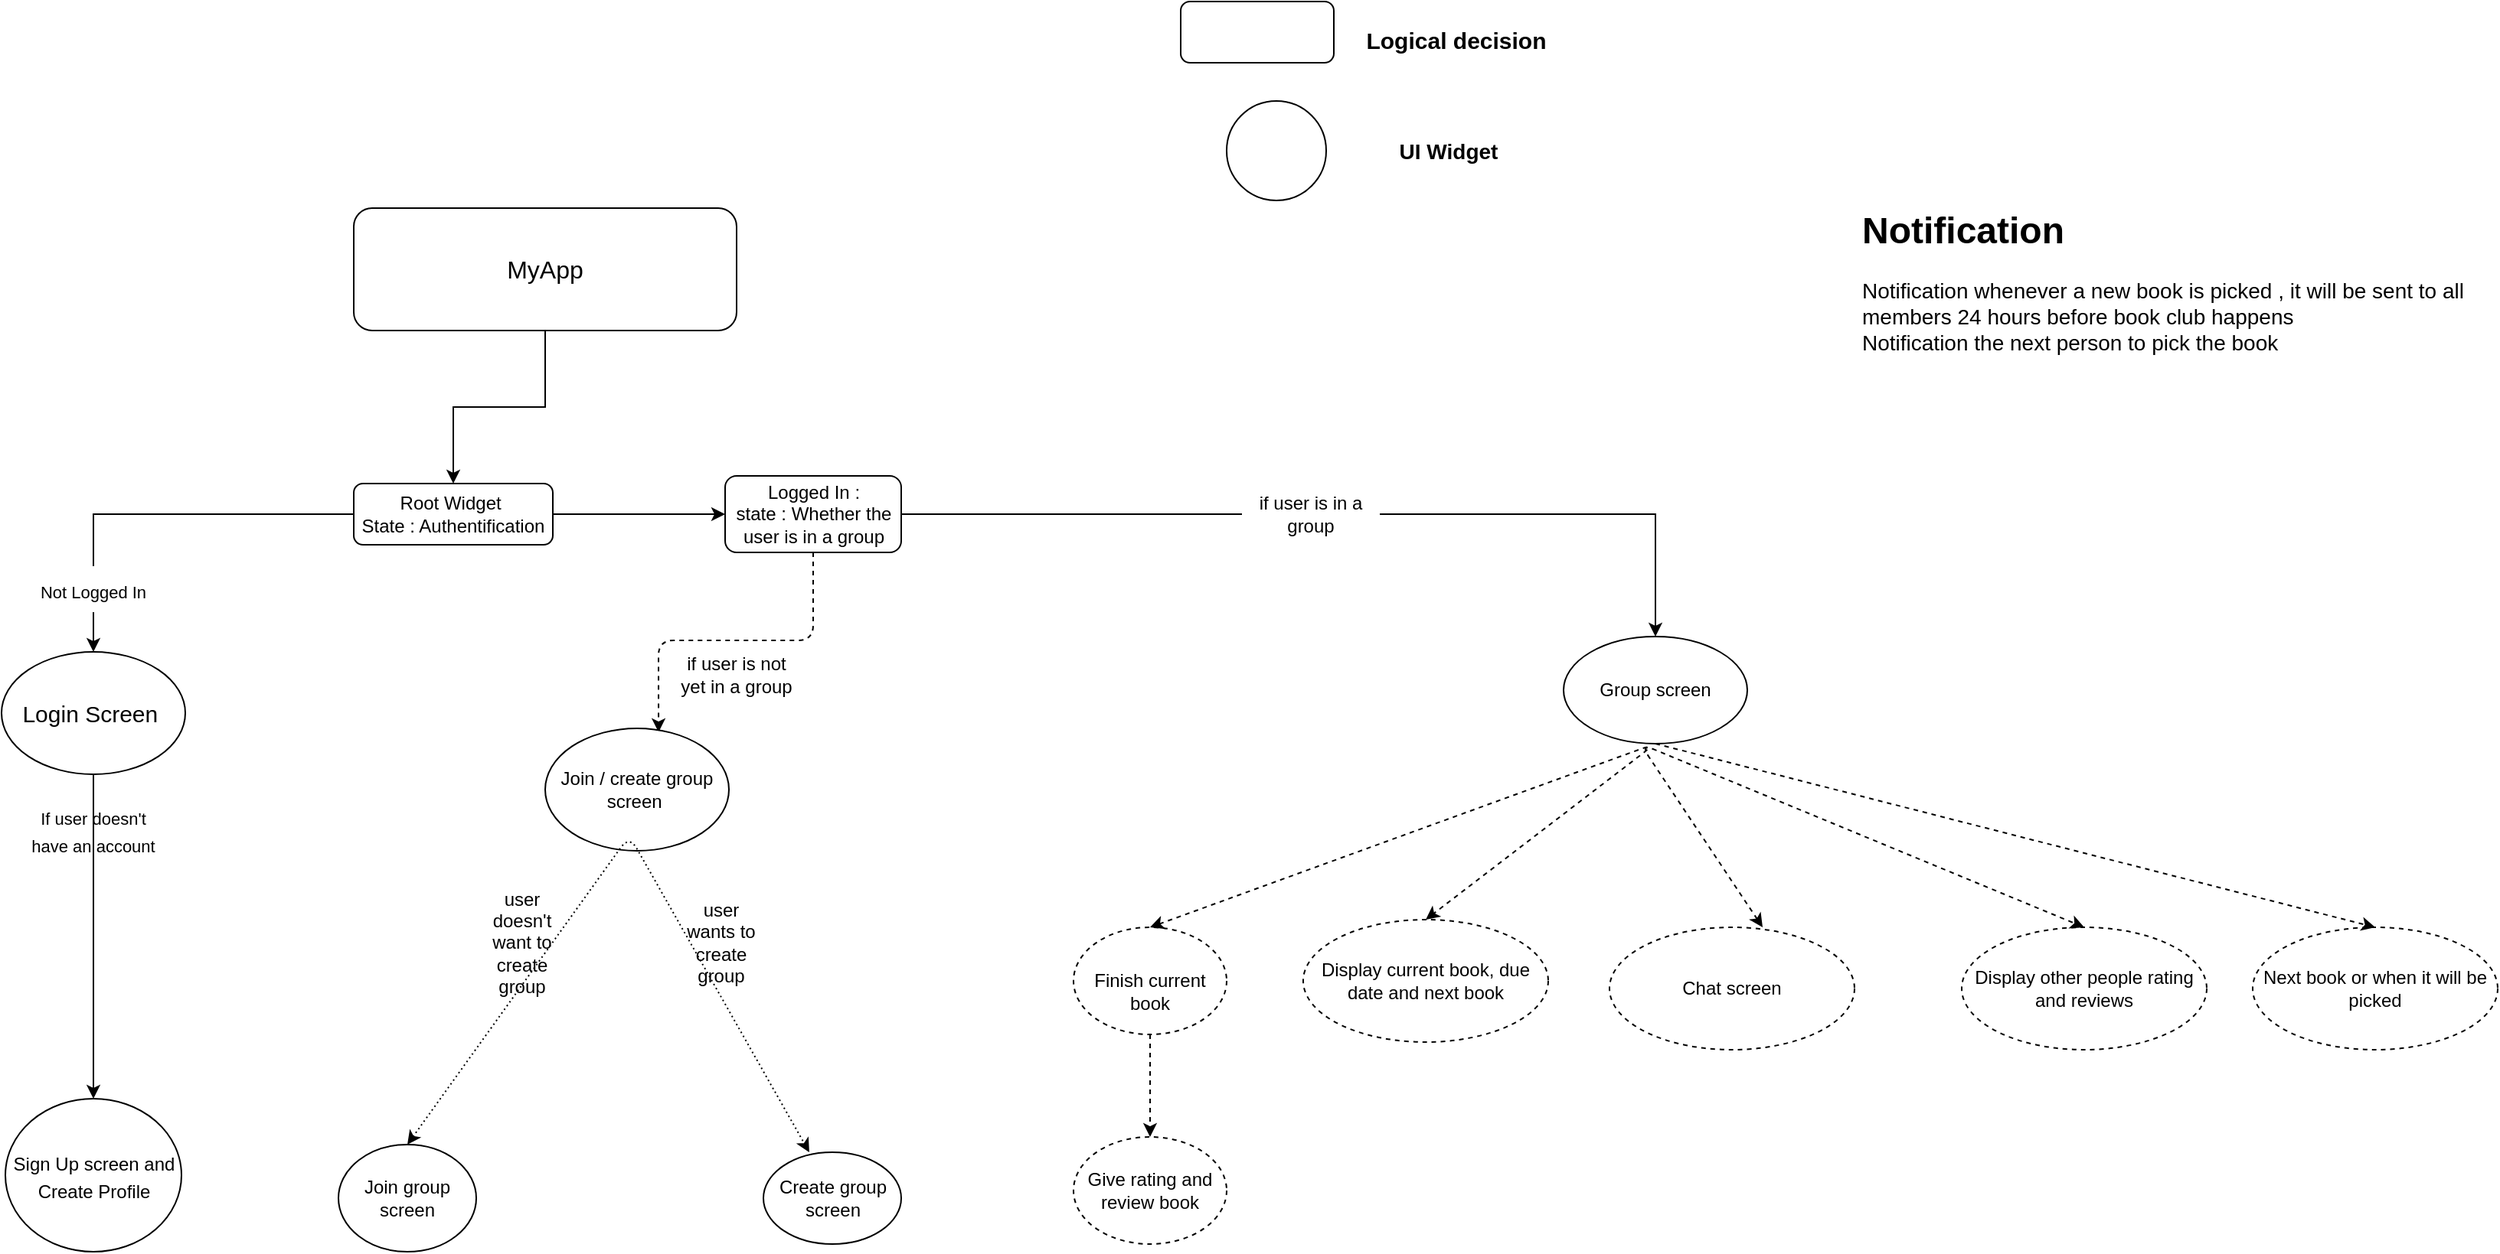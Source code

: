 <mxfile version="20.0.1" type="device"><diagram id="xmhl7Cn9mCqV5S2Bn3-E" name="Page-1"><mxGraphModel dx="1483" dy="816" grid="1" gridSize="10" guides="1" tooltips="1" connect="1" arrows="1" fold="1" page="1" pageScale="1" pageWidth="1169" pageHeight="827" math="0" shadow="0"><root><mxCell id="0"/><mxCell id="1" parent="0"/><mxCell id="lmEFsF080TP9N8prX-3m-1" value="" style="rounded=1;whiteSpace=wrap;html=1;" vertex="1" parent="1"><mxGeometry x="940" y="15" width="100" height="40" as="geometry"/></mxCell><mxCell id="lmEFsF080TP9N8prX-3m-2" value="" style="ellipse;whiteSpace=wrap;html=1;aspect=fixed;" vertex="1" parent="1"><mxGeometry x="970" y="80" width="65" height="65" as="geometry"/></mxCell><mxCell id="lmEFsF080TP9N8prX-3m-3" value="&lt;b&gt;&lt;font style=&quot;font-size: 14px;&quot;&gt;UI Widget&lt;/font&gt;&lt;/b&gt;" style="text;html=1;strokeColor=none;fillColor=none;align=center;verticalAlign=middle;whiteSpace=wrap;rounded=0;" vertex="1" parent="1"><mxGeometry x="1080" y="97.5" width="70" height="30" as="geometry"/></mxCell><mxCell id="lmEFsF080TP9N8prX-3m-5" value="&lt;b&gt;&lt;font style=&quot;font-size: 15px;&quot;&gt;Logical decision&lt;/font&gt;&lt;/b&gt;" style="text;html=1;strokeColor=none;fillColor=none;align=center;verticalAlign=middle;whiteSpace=wrap;rounded=0;" vertex="1" parent="1"><mxGeometry x="1060" y="25" width="120" height="30" as="geometry"/></mxCell><mxCell id="lmEFsF080TP9N8prX-3m-11" value="" style="edgeStyle=orthogonalEdgeStyle;rounded=0;orthogonalLoop=1;jettySize=auto;html=1;fontSize=15;" edge="1" parent="1" source="lmEFsF080TP9N8prX-3m-9" target="lmEFsF080TP9N8prX-3m-10"><mxGeometry relative="1" as="geometry"/></mxCell><mxCell id="lmEFsF080TP9N8prX-3m-9" value="&lt;font style=&quot;font-size: 16px;&quot;&gt;MyApp&lt;/font&gt;" style="rounded=1;whiteSpace=wrap;html=1;" vertex="1" parent="1"><mxGeometry x="400" y="150" width="250" height="80" as="geometry"/></mxCell><mxCell id="lmEFsF080TP9N8prX-3m-16" style="edgeStyle=orthogonalEdgeStyle;rounded=0;orthogonalLoop=1;jettySize=auto;html=1;entryX=0.5;entryY=0;entryDx=0;entryDy=0;fontSize=15;startArrow=none;" edge="1" parent="1" source="lmEFsF080TP9N8prX-3m-17" target="lmEFsF080TP9N8prX-3m-12"><mxGeometry relative="1" as="geometry"/></mxCell><mxCell id="lmEFsF080TP9N8prX-3m-22" value="" style="edgeStyle=orthogonalEdgeStyle;rounded=0;orthogonalLoop=1;jettySize=auto;html=1;fontSize=12;" edge="1" parent="1" source="lmEFsF080TP9N8prX-3m-10" target="lmEFsF080TP9N8prX-3m-21"><mxGeometry relative="1" as="geometry"/></mxCell><mxCell id="lmEFsF080TP9N8prX-3m-10" value="Root Widget&amp;nbsp;&lt;br&gt;State : Authentification" style="rounded=1;whiteSpace=wrap;html=1;" vertex="1" parent="1"><mxGeometry x="400" y="330" width="130" height="40" as="geometry"/></mxCell><mxCell id="lmEFsF080TP9N8prX-3m-14" value="" style="edgeStyle=orthogonalEdgeStyle;rounded=0;orthogonalLoop=1;jettySize=auto;html=1;fontSize=15;" edge="1" parent="1" source="lmEFsF080TP9N8prX-3m-12" target="lmEFsF080TP9N8prX-3m-13"><mxGeometry relative="1" as="geometry"/></mxCell><mxCell id="lmEFsF080TP9N8prX-3m-12" value="Login Screen&amp;nbsp;" style="ellipse;whiteSpace=wrap;html=1;fontSize=15;" vertex="1" parent="1"><mxGeometry x="170" y="440" width="120" height="80" as="geometry"/></mxCell><mxCell id="lmEFsF080TP9N8prX-3m-13" value="&lt;font style=&quot;font-size: 12px;&quot;&gt;Sign Up screen and Create Profile&lt;/font&gt;" style="ellipse;whiteSpace=wrap;html=1;fontSize=15;" vertex="1" parent="1"><mxGeometry x="172.5" y="732" width="115" height="100" as="geometry"/></mxCell><mxCell id="lmEFsF080TP9N8prX-3m-17" value="&lt;font style=&quot;font-size: 11px;&quot;&gt;Not Logged In&lt;/font&gt;" style="text;html=1;strokeColor=none;fillColor=none;align=center;verticalAlign=middle;whiteSpace=wrap;rounded=0;fontSize=15;" vertex="1" parent="1"><mxGeometry x="190" y="384" width="80" height="30" as="geometry"/></mxCell><mxCell id="lmEFsF080TP9N8prX-3m-18" value="" style="edgeStyle=orthogonalEdgeStyle;rounded=0;orthogonalLoop=1;jettySize=auto;html=1;entryX=0.5;entryY=0;entryDx=0;entryDy=0;fontSize=15;endArrow=none;" edge="1" parent="1" source="lmEFsF080TP9N8prX-3m-10" target="lmEFsF080TP9N8prX-3m-17"><mxGeometry relative="1" as="geometry"><mxPoint x="400" y="350" as="sourcePoint"/><mxPoint x="220" y="460" as="targetPoint"/></mxGeometry></mxCell><mxCell id="lmEFsF080TP9N8prX-3m-20" value="&lt;font style=&quot;font-size: 11px;&quot;&gt;If user doesn't have an account&lt;br&gt;&lt;br&gt;&lt;/font&gt;" style="text;html=1;strokeColor=none;fillColor=none;align=center;verticalAlign=middle;whiteSpace=wrap;rounded=0;fontSize=15;" vertex="1" parent="1"><mxGeometry x="185" y="550" width="90" height="30" as="geometry"/></mxCell><mxCell id="lmEFsF080TP9N8prX-3m-27" style="edgeStyle=orthogonalEdgeStyle;rounded=0;orthogonalLoop=1;jettySize=auto;html=1;fontSize=12;startArrow=none;" edge="1" parent="1" source="lmEFsF080TP9N8prX-3m-58" target="lmEFsF080TP9N8prX-3m-24"><mxGeometry relative="1" as="geometry"/></mxCell><mxCell id="lmEFsF080TP9N8prX-3m-70" style="edgeStyle=orthogonalEdgeStyle;rounded=1;orthogonalLoop=1;jettySize=auto;html=1;entryX=0.617;entryY=0.031;entryDx=0;entryDy=0;entryPerimeter=0;dashed=1;fontSize=12;" edge="1" parent="1" source="lmEFsF080TP9N8prX-3m-21" target="lmEFsF080TP9N8prX-3m-23"><mxGeometry relative="1" as="geometry"/></mxCell><mxCell id="lmEFsF080TP9N8prX-3m-21" value="Logged In :&lt;br&gt;state : Whether the user is in a group" style="rounded=1;whiteSpace=wrap;html=1;fontSize=12;" vertex="1" parent="1"><mxGeometry x="642.5" y="325" width="115" height="50" as="geometry"/></mxCell><mxCell id="lmEFsF080TP9N8prX-3m-23" value="Join / create group screen&amp;nbsp;" style="ellipse;whiteSpace=wrap;html=1;fontSize=12;" vertex="1" parent="1"><mxGeometry x="525" y="490" width="120" height="80" as="geometry"/></mxCell><mxCell id="lmEFsF080TP9N8prX-3m-24" value="Group screen&lt;br&gt;" style="ellipse;whiteSpace=wrap;html=1;fontSize=12;" vertex="1" parent="1"><mxGeometry x="1190" y="430" width="120" height="70" as="geometry"/></mxCell><mxCell id="lmEFsF080TP9N8prX-3m-34" value="Join group screen" style="ellipse;whiteSpace=wrap;html=1;fontSize=12;" vertex="1" parent="1"><mxGeometry x="390" y="762" width="90" height="70" as="geometry"/></mxCell><mxCell id="lmEFsF080TP9N8prX-3m-35" value="Create group &lt;br&gt;screen" style="ellipse;whiteSpace=wrap;html=1;fontSize=12;" vertex="1" parent="1"><mxGeometry x="667.5" y="767" width="90" height="60" as="geometry"/></mxCell><mxCell id="lmEFsF080TP9N8prX-3m-39" value="" style="endArrow=classic;startArrow=classic;html=1;rounded=1;fontSize=12;entryX=0.333;entryY=0;entryDx=0;entryDy=0;entryPerimeter=0;exitX=0.5;exitY=0;exitDx=0;exitDy=0;dashed=1;dashPattern=1 2;" edge="1" parent="1" source="lmEFsF080TP9N8prX-3m-34" target="lmEFsF080TP9N8prX-3m-35"><mxGeometry width="50" height="50" relative="1" as="geometry"><mxPoint x="530" y="600" as="sourcePoint"/><mxPoint x="580" y="550" as="targetPoint"/><Array as="points"><mxPoint x="580" y="560"/></Array></mxGeometry></mxCell><mxCell id="lmEFsF080TP9N8prX-3m-40" value="user wants to create group&lt;br&gt;" style="text;html=1;strokeColor=none;fillColor=none;align=center;verticalAlign=middle;whiteSpace=wrap;rounded=0;fontSize=12;dashed=1;" vertex="1" parent="1"><mxGeometry x="610" y="615" width="60" height="30" as="geometry"/></mxCell><mxCell id="lmEFsF080TP9N8prX-3m-49" value="" style="edgeStyle=orthogonalEdgeStyle;rounded=1;orthogonalLoop=1;jettySize=auto;html=1;dashed=1;fontSize=12;" edge="1" parent="1" source="lmEFsF080TP9N8prX-3m-43" target="lmEFsF080TP9N8prX-3m-48"><mxGeometry relative="1" as="geometry"/></mxCell><mxCell id="lmEFsF080TP9N8prX-3m-43" value="&lt;div style=&quot;&quot;&gt;&lt;span style=&quot;background-color: initial;&quot;&gt;&lt;br&gt;&lt;/span&gt;&lt;/div&gt;&lt;div style=&quot;&quot;&gt;&lt;span style=&quot;background-color: initial;&quot;&gt;&lt;br&gt;&lt;/span&gt;&lt;/div&gt;&lt;div style=&quot;&quot;&gt;&lt;span style=&quot;background-color: initial;&quot;&gt;Finish current book&lt;/span&gt;&lt;/div&gt;&lt;div style=&quot;&quot;&gt;&lt;br&gt;&lt;/div&gt;" style="ellipse;whiteSpace=wrap;html=1;dashed=1;fontSize=12;align=center;" vertex="1" parent="1"><mxGeometry x="870" y="620" width="100" height="70" as="geometry"/></mxCell><mxCell id="lmEFsF080TP9N8prX-3m-44" value="Display current book, due date and next book&lt;br&gt;" style="ellipse;whiteSpace=wrap;html=1;dashed=1;fontSize=12;" vertex="1" parent="1"><mxGeometry x="1020" y="615" width="160" height="80" as="geometry"/></mxCell><mxCell id="lmEFsF080TP9N8prX-3m-46" value="" style="endArrow=classic;startArrow=classic;html=1;rounded=1;fontSize=12;entryX=0.5;entryY=0;entryDx=0;entryDy=0;exitX=0.5;exitY=0;exitDx=0;exitDy=0;dashed=1;" edge="1" parent="1" source="lmEFsF080TP9N8prX-3m-43" target="lmEFsF080TP9N8prX-3m-44"><mxGeometry width="50" height="50" relative="1" as="geometry"><mxPoint x="950" y="600" as="sourcePoint"/><mxPoint x="1000" y="550" as="targetPoint"/><Array as="points"><mxPoint x="1250" y="500"/></Array></mxGeometry></mxCell><mxCell id="lmEFsF080TP9N8prX-3m-47" value="user doesn't want to create group" style="text;html=1;strokeColor=none;fillColor=none;align=center;verticalAlign=middle;whiteSpace=wrap;rounded=0;fontSize=12;dashed=1;" vertex="1" parent="1"><mxGeometry x="480" y="615" width="60" height="30" as="geometry"/></mxCell><mxCell id="lmEFsF080TP9N8prX-3m-48" value="&lt;div style=&quot;&quot;&gt;Give rating and review book&lt;/div&gt;" style="ellipse;whiteSpace=wrap;html=1;dashed=1;fontSize=12;align=center;" vertex="1" parent="1"><mxGeometry x="870" y="757" width="100" height="70" as="geometry"/></mxCell><mxCell id="lmEFsF080TP9N8prX-3m-50" value="Chat screen&lt;br&gt;" style="ellipse;whiteSpace=wrap;html=1;dashed=1;fontSize=12;" vertex="1" parent="1"><mxGeometry x="1220" y="620" width="160" height="80" as="geometry"/></mxCell><mxCell id="lmEFsF080TP9N8prX-3m-51" value="Display other people rating and reviews" style="ellipse;whiteSpace=wrap;html=1;dashed=1;fontSize=12;" vertex="1" parent="1"><mxGeometry x="1450" y="620" width="160" height="80" as="geometry"/></mxCell><mxCell id="lmEFsF080TP9N8prX-3m-56" value="" style="endArrow=classic;startArrow=classic;html=1;rounded=1;dashed=1;fontSize=12;entryX=0.5;entryY=0;entryDx=0;entryDy=0;" edge="1" parent="1" target="lmEFsF080TP9N8prX-3m-51"><mxGeometry width="50" height="50" relative="1" as="geometry"><mxPoint x="1320" y="620" as="sourcePoint"/><mxPoint x="1370" y="570" as="targetPoint"/><Array as="points"><mxPoint x="1240" y="500"/></Array></mxGeometry></mxCell><mxCell id="lmEFsF080TP9N8prX-3m-58" value="if user is in a group&lt;br&gt;" style="text;html=1;strokeColor=none;fillColor=none;align=center;verticalAlign=middle;whiteSpace=wrap;rounded=0;dashed=1;fontSize=12;" vertex="1" parent="1"><mxGeometry x="980" y="332.5" width="90" height="35" as="geometry"/></mxCell><mxCell id="lmEFsF080TP9N8prX-3m-59" value="" style="edgeStyle=orthogonalEdgeStyle;rounded=0;orthogonalLoop=1;jettySize=auto;html=1;fontSize=12;endArrow=none;" edge="1" parent="1" source="lmEFsF080TP9N8prX-3m-21" target="lmEFsF080TP9N8prX-3m-58"><mxGeometry relative="1" as="geometry"><mxPoint x="757.5" y="350" as="sourcePoint"/><mxPoint x="1250" y="430" as="targetPoint"/></mxGeometry></mxCell><mxCell id="lmEFsF080TP9N8prX-3m-73" value="if user is not yet in a group&lt;br&gt;" style="text;html=1;strokeColor=none;fillColor=none;align=center;verticalAlign=middle;whiteSpace=wrap;rounded=0;dashed=1;fontSize=12;" vertex="1" parent="1"><mxGeometry x="610" y="440" width="80" height="30" as="geometry"/></mxCell><mxCell id="lmEFsF080TP9N8prX-3m-74" value="Next book or when it will be picked" style="ellipse;whiteSpace=wrap;html=1;dashed=1;fontSize=12;" vertex="1" parent="1"><mxGeometry x="1640" y="620" width="160" height="80" as="geometry"/></mxCell><mxCell id="lmEFsF080TP9N8prX-3m-76" value="" style="endArrow=classic;html=1;rounded=1;dashed=1;fontSize=12;entryX=0.5;entryY=0;entryDx=0;entryDy=0;exitX=0.5;exitY=1;exitDx=0;exitDy=0;" edge="1" parent="1" source="lmEFsF080TP9N8prX-3m-24" target="lmEFsF080TP9N8prX-3m-74"><mxGeometry width="50" height="50" relative="1" as="geometry"><mxPoint x="1590" y="570" as="sourcePoint"/><mxPoint x="1640" y="520" as="targetPoint"/></mxGeometry></mxCell><mxCell id="lmEFsF080TP9N8prX-3m-77" value="&lt;h1&gt;Notification&lt;/h1&gt;&lt;p style=&quot;font-size: 14px;&quot;&gt;&lt;font style=&quot;font-size: 14px;&quot;&gt;Notification whenever a new book is picked , it will be sent to all members 24 hours before book club happens&lt;br&gt;Notification the next person to pick the book&lt;/font&gt;&lt;/p&gt;&lt;p style=&quot;font-size: 14px;&quot;&gt;&lt;br&gt;&lt;/p&gt;" style="text;html=1;strokeColor=none;fillColor=none;spacing=5;spacingTop=-20;whiteSpace=wrap;overflow=hidden;rounded=0;dashed=1;fontSize=12;" vertex="1" parent="1"><mxGeometry x="1380" y="145" width="420" height="120" as="geometry"/></mxCell></root></mxGraphModel></diagram></mxfile>